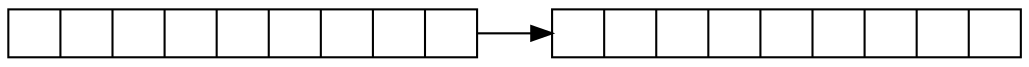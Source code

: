 digraph co_diff{
    graph [fontname="consolas"];
    node [fontname="consolas"];
    edge [fontname="consolas"];
    nodesep=0.05;
    rankdir=LR;
    node [shape=record, width=0.1, height=0.1];

    before [label = "{ |  |  |  |  |  |  |  |<tail>}", height=.3, width=2.5, fixsize=true];
    after [label = "{<head> |  |  |  |  |  |  |  | }", height=.3, width=2.5, fixsize=true];

    before:tail -> after:head;
}
